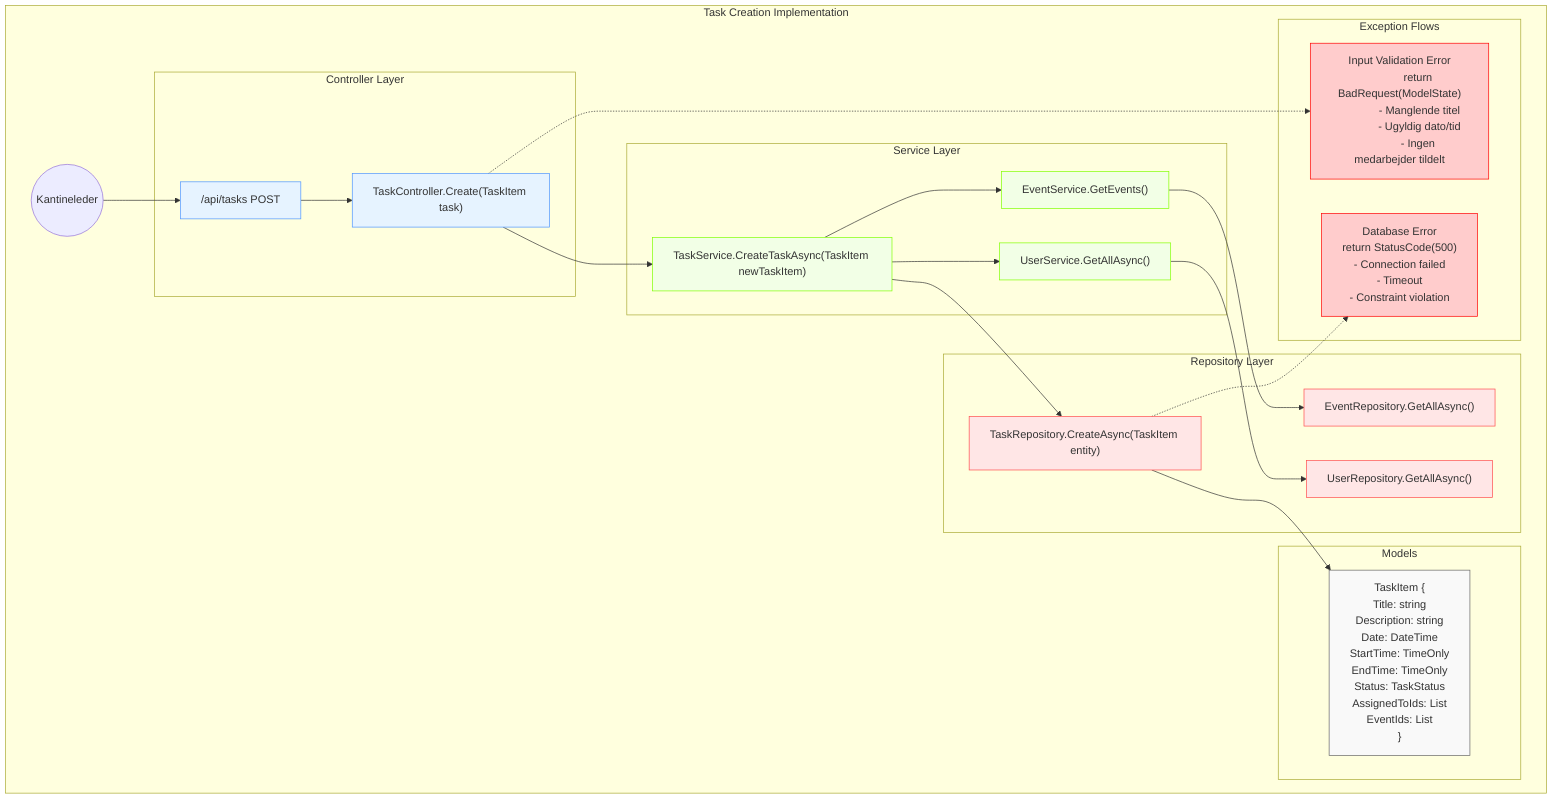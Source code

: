 graph TB
     subgraph "Task Creation Implementation"
         Actor((Kantineleder))

         subgraph "Controller Layer"
             CreateTaskEndpoint["/api/tasks POST"]
             TaskController["TaskController.Create(TaskItem task)"]
         end

         subgraph "Service Layer"
             TaskService["TaskService.CreateTaskAsync(TaskItem newTaskItem)"]
             GetEvents["EventService.GetEvents()"]
             GetUsers["UserService.GetAllAsync()"]
         end

         subgraph "Repository Layer"
             TaskRepo["TaskRepository.CreateAsync(TaskItem entity)"]
             EventRepo["EventRepository.GetAllAsync()"]
             UserRepo["UserRepository.GetAllAsync()"]
         end

         subgraph "Models"
             TaskItem["TaskItem {
                 Title: string
                 Description: string
                 Date: DateTime
                 StartTime: TimeOnly
                 EndTime: TimeOnly
                 Status: TaskStatus
                 AssignedToIds: List<int>
                 EventIds: List<int>
             }"]
         end

         subgraph "Exception Flows"
             ValidationError["Input Validation Error
             return BadRequest(ModelState)
             - Manglende titel
             - Ugyldig dato/tid
             - Ingen medarbejder tildelt"]

             DatabaseError["Database Error
             return StatusCode(500)
             - Connection failed
             - Timeout
             - Constraint violation"]
         end

         %% Flow
         Actor --> CreateTaskEndpoint
         CreateTaskEndpoint --> TaskController
         TaskController --> TaskService
         TaskService --> TaskRepo
         TaskService --> GetEvents
         TaskService --> GetUsers
         GetEvents --> EventRepo
         GetUsers --> UserRepo
         TaskRepo --> TaskItem

         %% Exception Flows
         TaskController -.-> ValidationError
         TaskRepo -.-> DatabaseError

         %% Styling
         classDef controller fill:#e6f3ff,stroke:#4d94ff
         classDef service fill:#f2ffe6,stroke:#80ff00
         classDef repository fill:#ffe6e6,stroke:#ff4d4d
         classDef model fill:#f9f9f9,stroke:#666
         classDef error fill:#ffcccc,stroke:#ff0000

         class CreateTaskEndpoint,TaskController controller
         class TaskService,GetEvents,GetUsers service
         class TaskRepo,EventRepo,UserRepo repository
         class TaskItem model
         class ValidationError,DatabaseError error
     end